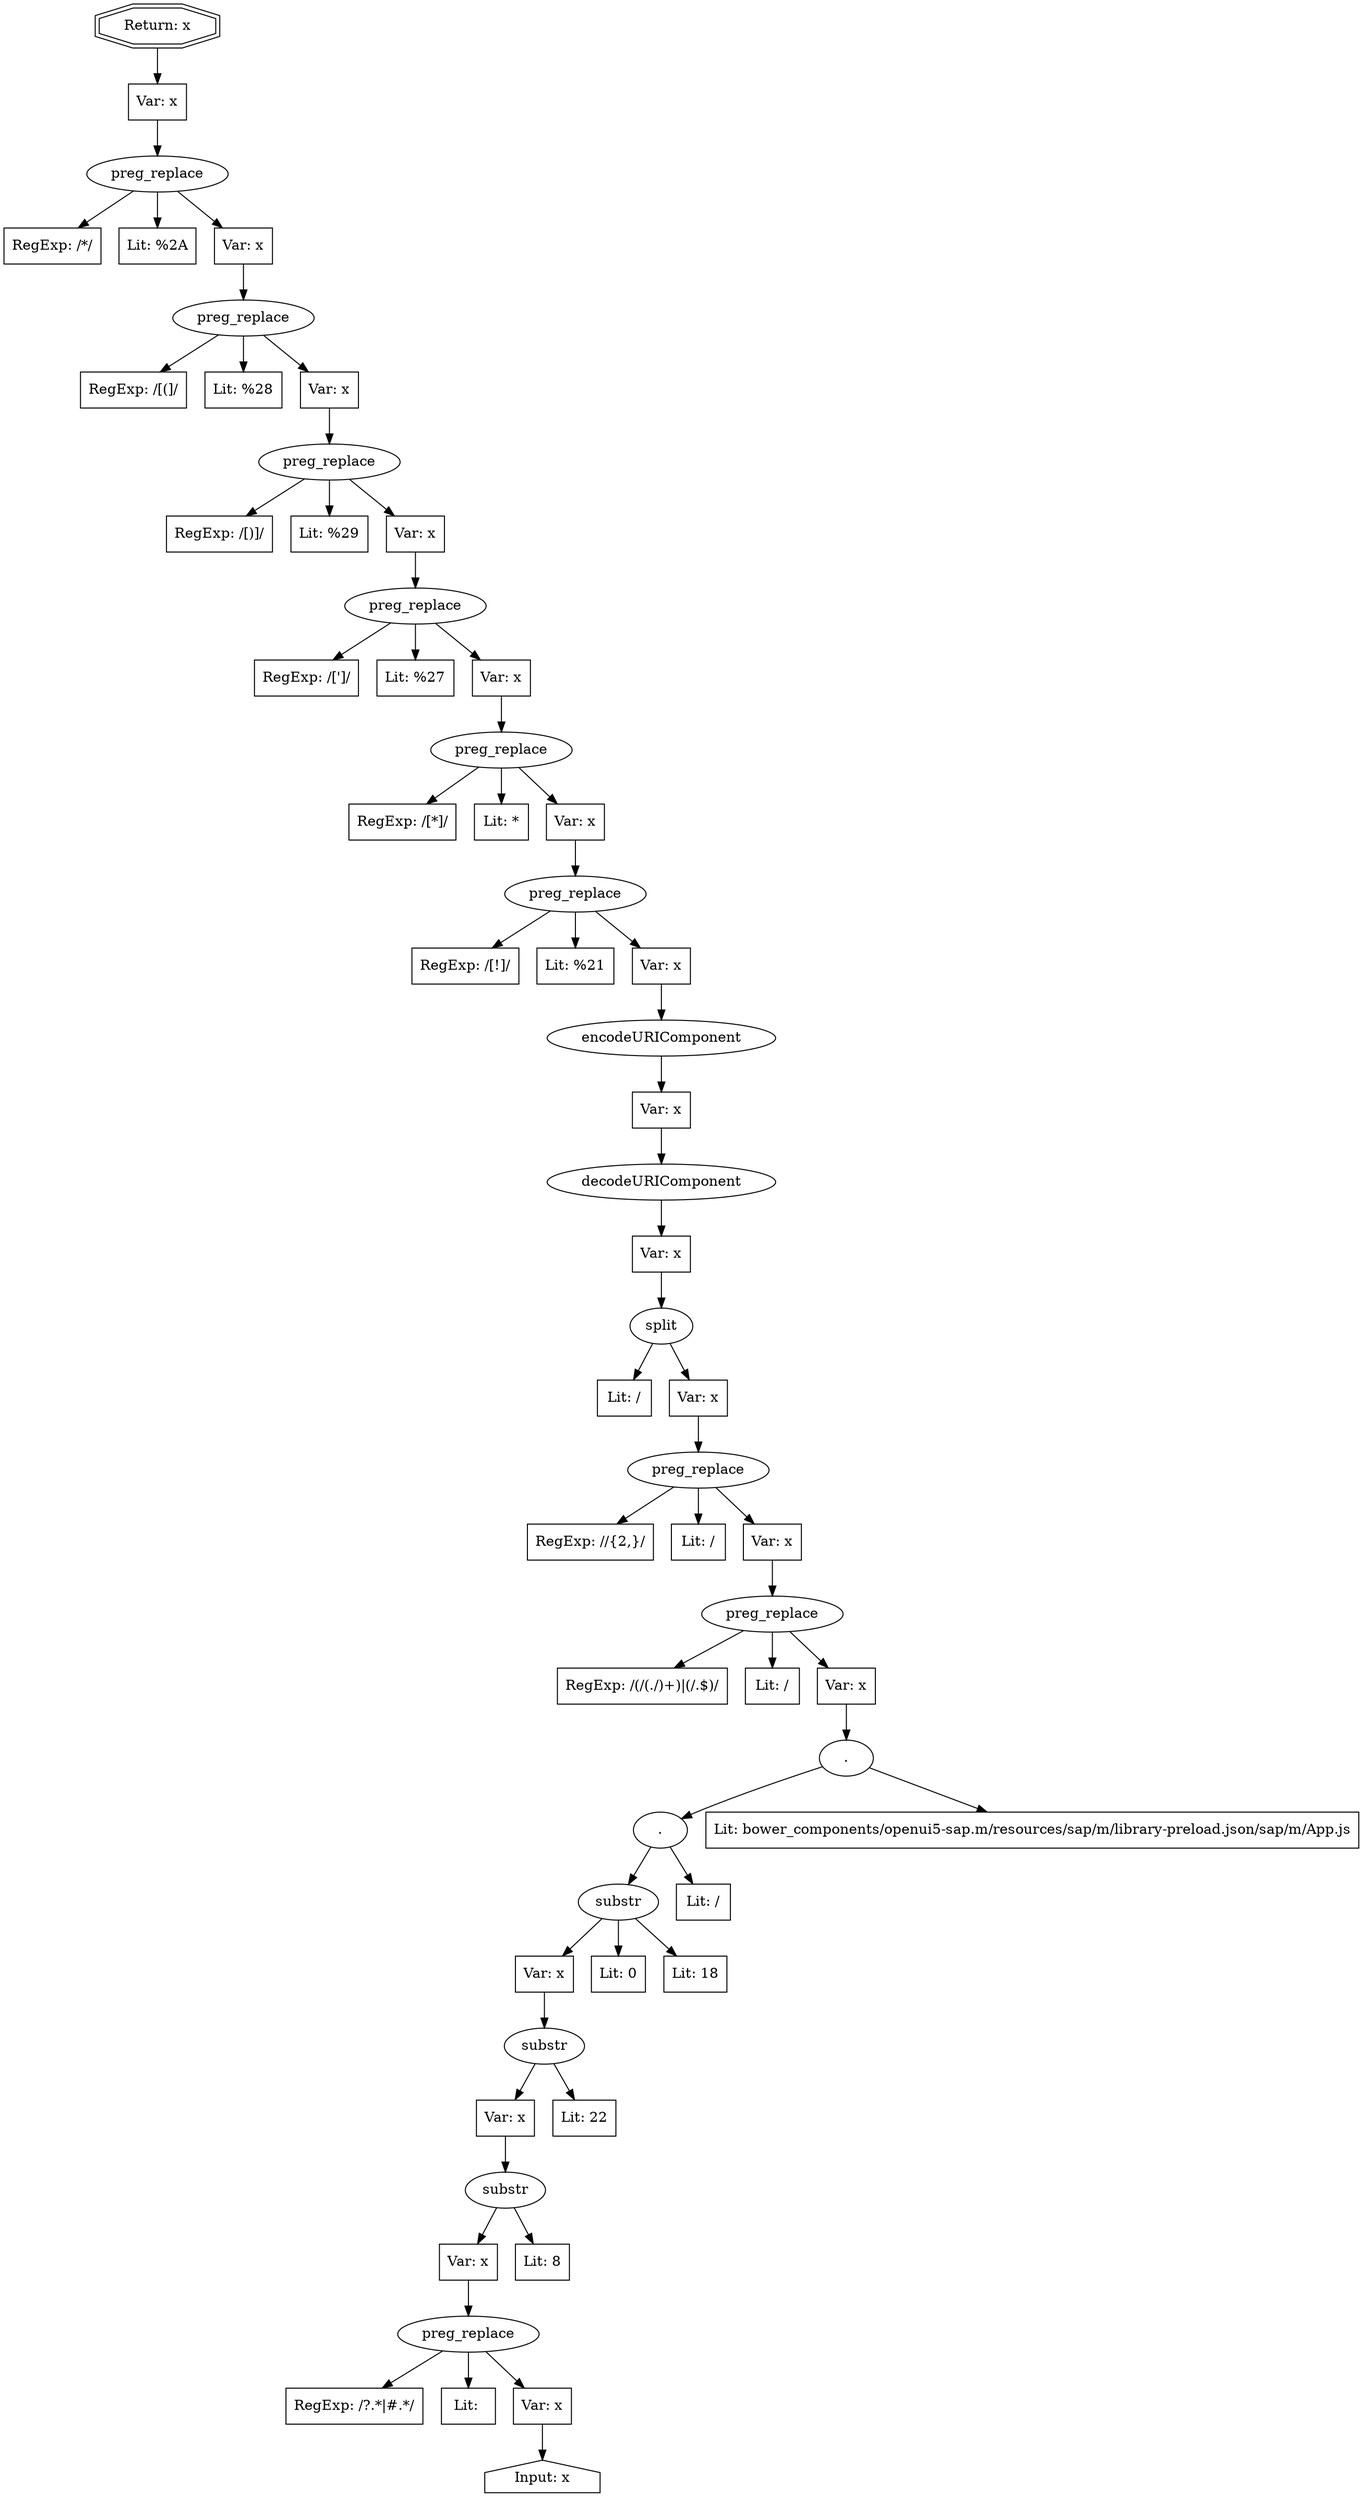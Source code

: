 // Finding: 576a008c-b8d4-41c1-8830-267a87868e63
// Finding.url: https://applicants.example205.com/enrollmentChances/index.html#|taintfoxLog('4bdd89401de1472dbcc4489bf3f93309')//
// Finding.parentloc: https://applicants.example205.com/enrollmentChances/index.html#|taintfoxLog('4bdd89401de1472dbcc4489bf3f93309')//
// Finding.domain: applicants.example205.com
// Finding.base_domain: example205.com
// Finding.source: location.href
// Finding.sink: eval
// Sanitizer.score: 5
// Sanitizer.name: m
// Sanitizer.location: https://applicants.example205.com/enrollmentChances/bower_components/openui5-sap.ui.core/resources/sap-ui-core.js - m:70:1338
// Finding.begin: 2209
// Finding.end: 2226
// Finding.original_uuid: 078ed461-d8f9-4a9f-a2c6-ea483bace1d6
// Finding.TwentyFiveMillionFlowsId: -1037515609
// Finding.script: https://applicants.example205.com/enrollmentChances/bower_components/openui5-sap.ui.core/resources/sap-ui-core.js
// Finding.line: 82
// Exploit.uuid: 4bdd8940-1de1-472d-bcc4-489bf3f93309
// Exploit.success: false
// Exploit.status: validated
// Exploit.method: C
// Exploit.type: js
// Exploit.token: ExpressionStatement
// Exploit.content: undefined
// Exploit.quote_type: None
// Exploit.tag: None
// Exploit.break_out: |
// Exploit.break_in: //
// Exploit.payload: |taintfoxLog(1)//
// Exploit.begin_taint_url: 0
// Exploit.end_taint_url: 5
// Exploit.replace_begin_url: 59
// Exploit.replace_end_url: 59
// Exploit.replace_begin_param: 16615
// Exploit.replace_end_param: 16615
// Issues.LargestEncodeAttrStringChain: 0
// Issues.LargestTextFragmentEncodeChainLength: 0
// Issues.HasApproximation: false
// Issues.HasMissingImplementation: false
// Issues.HasInfiniteRegexWithFunctionReplacer: false
// Issues.MergedSplitAndJoins: false
// Issues.HasUrlInRhsOfReplace: false
// Issues.HasUrlInLhsOfReplace: false
// Issues.HasCookieValueInLhsOfreplace: false
// Issues.HasCookieValueInRhsOfreplace: false
// Issues.HasCookieValueInMatchPattern: false
// Issues.HasCookieValueInExecPattern: false
// Issues.RemovedLRConcats: false
// Issues.RemovedReplaceArtifacts: false
// Issues.HasUrlInMatchPattern: false
// Issues.HasUrlInExecPattern: false
// Issues.RemovedNOPreplaces: false
// Issues.Known_sanitizer: false
// DepGraph.hash: 1087078334
// DepGraph.sanitizer_hash: 1024982601

digraph cfg {
n0 [shape=house, label="Input: x"];
n1 [shape=ellipse, label="preg_replace"];
n2 [shape=box, label="RegExp: /\?.*|#.*/"];
n3 [shape=box, label="Lit: "];
n4 [shape=box, label="Var: x"];
n5 [shape=ellipse, label="substr"];
n6 [shape=box, label="Var: x"];
n7 [shape=box, label="Lit: 8"];
n8 [shape=ellipse, label="substr"];
n9 [shape=box, label="Var: x"];
n10 [shape=box, label="Lit: 22"];
n11 [shape=ellipse, label="substr"];
n12 [shape=box, label="Var: x"];
n13 [shape=box, label="Lit: 0"];
n14 [shape=box, label="Lit: 18"];
n15 [shape=ellipse, label="."];
n16 [shape=box, label="Lit: /"];
n17 [shape=ellipse, label="."];
n18 [shape=box, label="Lit: bower_components/openui5-sap.m/resources/sap/m/library-preload.json/sap/m/App.js"];
n19 [shape=ellipse, label="preg_replace"];
n20 [shape=box, label="RegExp: /(\/(\.\/)+)|(\/\.$)/"];
n21 [shape=box, label="Lit: /"];
n22 [shape=box, label="Var: x"];
n23 [shape=ellipse, label="preg_replace"];
n24 [shape=box, label="RegExp: /\/{2,}/"];
n25 [shape=box, label="Lit: /"];
n26 [shape=box, label="Var: x"];
n27 [shape=ellipse, label="split"];
n28 [shape=box, label="Lit: /"];
n29 [shape=box, label="Var: x"];
n30 [shape=ellipse, label="decodeURIComponent"];
n31 [shape=box, label="Var: x"];
n32 [shape=ellipse, label="encodeURIComponent"];
n33 [shape=box, label="Var: x"];
n34 [shape=ellipse, label="preg_replace"];
n35 [shape=box, label="RegExp: /[!]/"];
n36 [shape=box, label="Lit: %21"];
n37 [shape=box, label="Var: x"];
n38 [shape=ellipse, label="preg_replace"];
n39 [shape=box, label="RegExp: /[*]/"];
n40 [shape=box, label="Lit: *"];
n41 [shape=box, label="Var: x"];
n42 [shape=ellipse, label="preg_replace"];
n43 [shape=box, label="RegExp: /[']/"];
n44 [shape=box, label="Lit: %27"];
n45 [shape=box, label="Var: x"];
n46 [shape=ellipse, label="preg_replace"];
n47 [shape=box, label="RegExp: /[)]/"];
n48 [shape=box, label="Lit: %29"];
n49 [shape=box, label="Var: x"];
n50 [shape=ellipse, label="preg_replace"];
n51 [shape=box, label="RegExp: /[(]/"];
n52 [shape=box, label="Lit: %28"];
n53 [shape=box, label="Var: x"];
n54 [shape=ellipse, label="preg_replace"];
n55 [shape=box, label="RegExp: /\*/"];
n56 [shape=box, label="Lit: %2A"];
n57 [shape=box, label="Var: x"];
n58 [shape=box, label="Var: x"];
n59 [shape=doubleoctagon, label="Return: x"];
n4 -> n0;
n1 -> n2;
n1 -> n3;
n1 -> n4;
n6 -> n1;
n5 -> n6;
n5 -> n7;
n9 -> n5;
n8 -> n9;
n8 -> n10;
n12 -> n8;
n11 -> n12;
n11 -> n13;
n11 -> n14;
n15 -> n11;
n15 -> n16;
n17 -> n15;
n17 -> n18;
n22 -> n17;
n19 -> n20;
n19 -> n21;
n19 -> n22;
n26 -> n19;
n23 -> n24;
n23 -> n25;
n23 -> n26;
n29 -> n23;
n27 -> n28;
n27 -> n29;
n31 -> n27;
n30 -> n31;
n33 -> n30;
n32 -> n33;
n37 -> n32;
n34 -> n35;
n34 -> n36;
n34 -> n37;
n41 -> n34;
n38 -> n39;
n38 -> n40;
n38 -> n41;
n45 -> n38;
n42 -> n43;
n42 -> n44;
n42 -> n45;
n49 -> n42;
n46 -> n47;
n46 -> n48;
n46 -> n49;
n53 -> n46;
n50 -> n51;
n50 -> n52;
n50 -> n53;
n57 -> n50;
n54 -> n55;
n54 -> n56;
n54 -> n57;
n58 -> n54;
n59 -> n58;
}